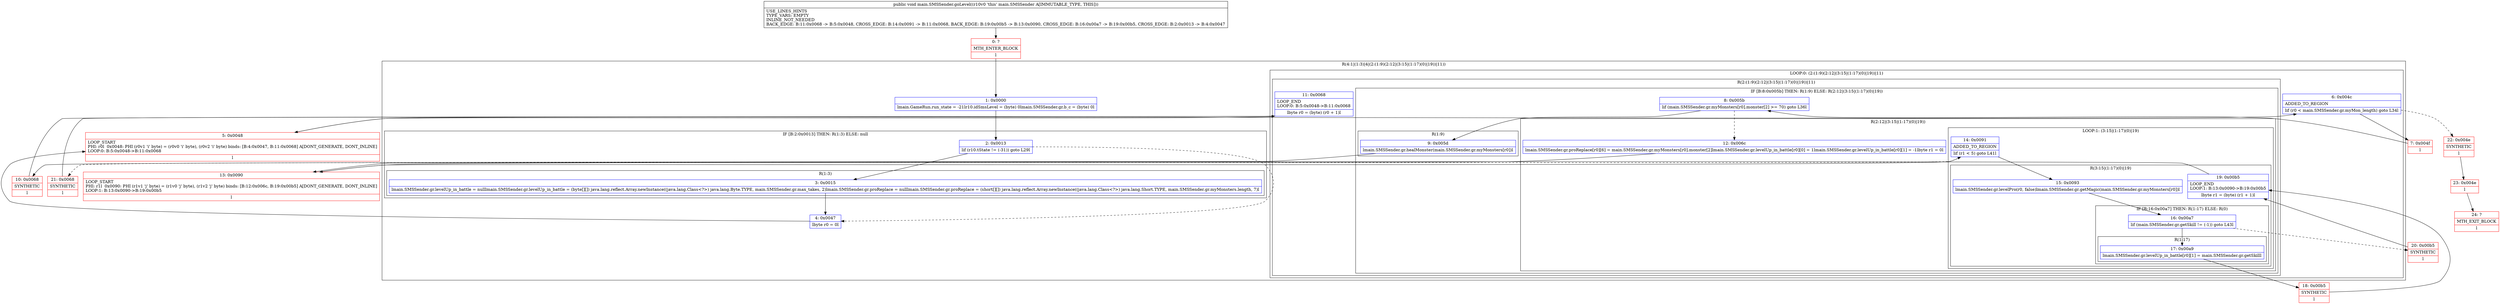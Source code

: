 digraph "CFG formain.SMSSender.goLevel()V" {
subgraph cluster_Region_222126003 {
label = "R(4:1|(1:3)|4|(2:(1:9)(2:12|(3:15|(1:17)(0)|19))|11))";
node [shape=record,color=blue];
Node_1 [shape=record,label="{1\:\ 0x0000|lmain.GameRun.run_state = \-21lr10.idSmsLevel = (byte) 0lmain.SMSSender.gr.b_c = (byte) 0l}"];
subgraph cluster_IfRegion_1222086837 {
label = "IF [B:2:0x0013] THEN: R(1:3) ELSE: null";
node [shape=record,color=blue];
Node_2 [shape=record,label="{2\:\ 0x0013|lif (r10.tState != (\-31)) goto L29l}"];
subgraph cluster_Region_1126665932 {
label = "R(1:3)";
node [shape=record,color=blue];
Node_3 [shape=record,label="{3\:\ 0x0015|lmain.SMSSender.gr.levelUp_in_battle = nulllmain.SMSSender.gr.levelUp_in_battle = (byte[][]) java.lang.reflect.Array.newInstance((java.lang.Class\<?\>) java.lang.Byte.TYPE, main.SMSSender.gr.max_takes, 2)lmain.SMSSender.gr.proReplace = nulllmain.SMSSender.gr.proReplace = (short[][]) java.lang.reflect.Array.newInstance((java.lang.Class\<?\>) java.lang.Short.TYPE, main.SMSSender.gr.myMonsters.length, 7)l}"];
}
}
Node_4 [shape=record,label="{4\:\ 0x0047|lbyte r0 = 0l}"];
subgraph cluster_LoopRegion_739064391 {
label = "LOOP:0: (2:(1:9)(2:12|(3:15|(1:17)(0)|19))|11)";
node [shape=record,color=blue];
Node_6 [shape=record,label="{6\:\ 0x004c|ADDED_TO_REGION\l|lif (r0 \< main.SMSSender.gr.myMon_length) goto L34l}"];
subgraph cluster_Region_766290941 {
label = "R(2:(1:9)(2:12|(3:15|(1:17)(0)|19))|11)";
node [shape=record,color=blue];
subgraph cluster_IfRegion_1179597905 {
label = "IF [B:8:0x005b] THEN: R(1:9) ELSE: R(2:12|(3:15|(1:17)(0)|19))";
node [shape=record,color=blue];
Node_8 [shape=record,label="{8\:\ 0x005b|lif (main.SMSSender.gr.myMonsters[r0].monster[2] \>= 70) goto L36l}"];
subgraph cluster_Region_568865772 {
label = "R(1:9)";
node [shape=record,color=blue];
Node_9 [shape=record,label="{9\:\ 0x005d|lmain.SMSSender.gr.healMonster(main.SMSSender.gr.myMonsters[r0])l}"];
}
subgraph cluster_Region_1685252756 {
label = "R(2:12|(3:15|(1:17)(0)|19))";
node [shape=record,color=blue];
Node_12 [shape=record,label="{12\:\ 0x006c|lmain.SMSSender.gr.proReplace[r0][6] = main.SMSSender.gr.myMonsters[r0].monster[2]lmain.SMSSender.gr.levelUp_in_battle[r0][0] = 1lmain.SMSSender.gr.levelUp_in_battle[r0][1] = \-1lbyte r1 = 0l}"];
subgraph cluster_LoopRegion_1934388236 {
label = "LOOP:1: (3:15|(1:17)(0)|19)";
node [shape=record,color=blue];
Node_14 [shape=record,label="{14\:\ 0x0091|ADDED_TO_REGION\l|lif (r1 \< 5) goto L41l}"];
subgraph cluster_Region_751392420 {
label = "R(3:15|(1:17)(0)|19)";
node [shape=record,color=blue];
Node_15 [shape=record,label="{15\:\ 0x0093|lmain.SMSSender.gr.levelPro(r0, false)lmain.SMSSender.gr.getMagic(main.SMSSender.gr.myMonsters[r0])l}"];
subgraph cluster_IfRegion_779550346 {
label = "IF [B:16:0x00a7] THEN: R(1:17) ELSE: R(0)";
node [shape=record,color=blue];
Node_16 [shape=record,label="{16\:\ 0x00a7|lif (main.SMSSender.gr.getSkill != (\-1)) goto L43l}"];
subgraph cluster_Region_324750040 {
label = "R(1:17)";
node [shape=record,color=blue];
Node_17 [shape=record,label="{17\:\ 0x00a9|lmain.SMSSender.gr.levelUp_in_battle[r0][1] = main.SMSSender.gr.getSkilll}"];
}
subgraph cluster_Region_1887033378 {
label = "R(0)";
node [shape=record,color=blue];
}
}
Node_19 [shape=record,label="{19\:\ 0x00b5|LOOP_END\lLOOP:1: B:13:0x0090\-\>B:19:0x00b5\l|lbyte r1 = (byte) (r1 + 1)l}"];
}
}
}
}
Node_11 [shape=record,label="{11\:\ 0x0068|LOOP_END\lLOOP:0: B:5:0x0048\-\>B:11:0x0068\l|lbyte r0 = (byte) (r0 + 1)l}"];
}
}
}
Node_0 [shape=record,color=red,label="{0\:\ ?|MTH_ENTER_BLOCK\l|l}"];
Node_5 [shape=record,color=red,label="{5\:\ 0x0048|LOOP_START\lPHI: r0l  0x0048: PHI (r0v1 'i' byte) = (r0v0 'i' byte), (r0v2 'i' byte) binds: [B:4:0x0047, B:11:0x0068] A[DONT_GENERATE, DONT_INLINE]\lLOOP:0: B:5:0x0048\-\>B:11:0x0068\l|l}"];
Node_7 [shape=record,color=red,label="{7\:\ 0x004f|l}"];
Node_10 [shape=record,color=red,label="{10\:\ 0x0068|SYNTHETIC\l|l}"];
Node_13 [shape=record,color=red,label="{13\:\ 0x0090|LOOP_START\lPHI: r1l  0x0090: PHI (r1v1 'j' byte) = (r1v0 'j' byte), (r1v2 'j' byte) binds: [B:12:0x006c, B:19:0x00b5] A[DONT_GENERATE, DONT_INLINE]\lLOOP:1: B:13:0x0090\-\>B:19:0x00b5\l|l}"];
Node_18 [shape=record,color=red,label="{18\:\ 0x00b5|SYNTHETIC\l|l}"];
Node_20 [shape=record,color=red,label="{20\:\ 0x00b5|SYNTHETIC\l|l}"];
Node_21 [shape=record,color=red,label="{21\:\ 0x0068|SYNTHETIC\l|l}"];
Node_22 [shape=record,color=red,label="{22\:\ 0x004e|SYNTHETIC\l|l}"];
Node_23 [shape=record,color=red,label="{23\:\ 0x004e|l}"];
Node_24 [shape=record,color=red,label="{24\:\ ?|MTH_EXIT_BLOCK\l|l}"];
MethodNode[shape=record,label="{public void main.SMSSender.goLevel((r10v0 'this' main.SMSSender A[IMMUTABLE_TYPE, THIS]))  | USE_LINES_HINTS\lTYPE_VARS: EMPTY\lINLINE_NOT_NEEDED\lBACK_EDGE: B:11:0x0068 \-\> B:5:0x0048, CROSS_EDGE: B:14:0x0091 \-\> B:11:0x0068, BACK_EDGE: B:19:0x00b5 \-\> B:13:0x0090, CROSS_EDGE: B:16:0x00a7 \-\> B:19:0x00b5, CROSS_EDGE: B:2:0x0013 \-\> B:4:0x0047\l}"];
MethodNode -> Node_0;
Node_1 -> Node_2;
Node_2 -> Node_3;
Node_2 -> Node_4[style=dashed];
Node_3 -> Node_4;
Node_4 -> Node_5;
Node_6 -> Node_7;
Node_6 -> Node_22[style=dashed];
Node_8 -> Node_9;
Node_8 -> Node_12[style=dashed];
Node_9 -> Node_10;
Node_12 -> Node_13;
Node_14 -> Node_15;
Node_14 -> Node_21[style=dashed];
Node_15 -> Node_16;
Node_16 -> Node_17;
Node_16 -> Node_20[style=dashed];
Node_17 -> Node_18;
Node_19 -> Node_13;
Node_11 -> Node_5;
Node_0 -> Node_1;
Node_5 -> Node_6;
Node_7 -> Node_8;
Node_10 -> Node_11;
Node_13 -> Node_14;
Node_18 -> Node_19;
Node_20 -> Node_19;
Node_21 -> Node_11;
Node_22 -> Node_23;
Node_23 -> Node_24;
}

